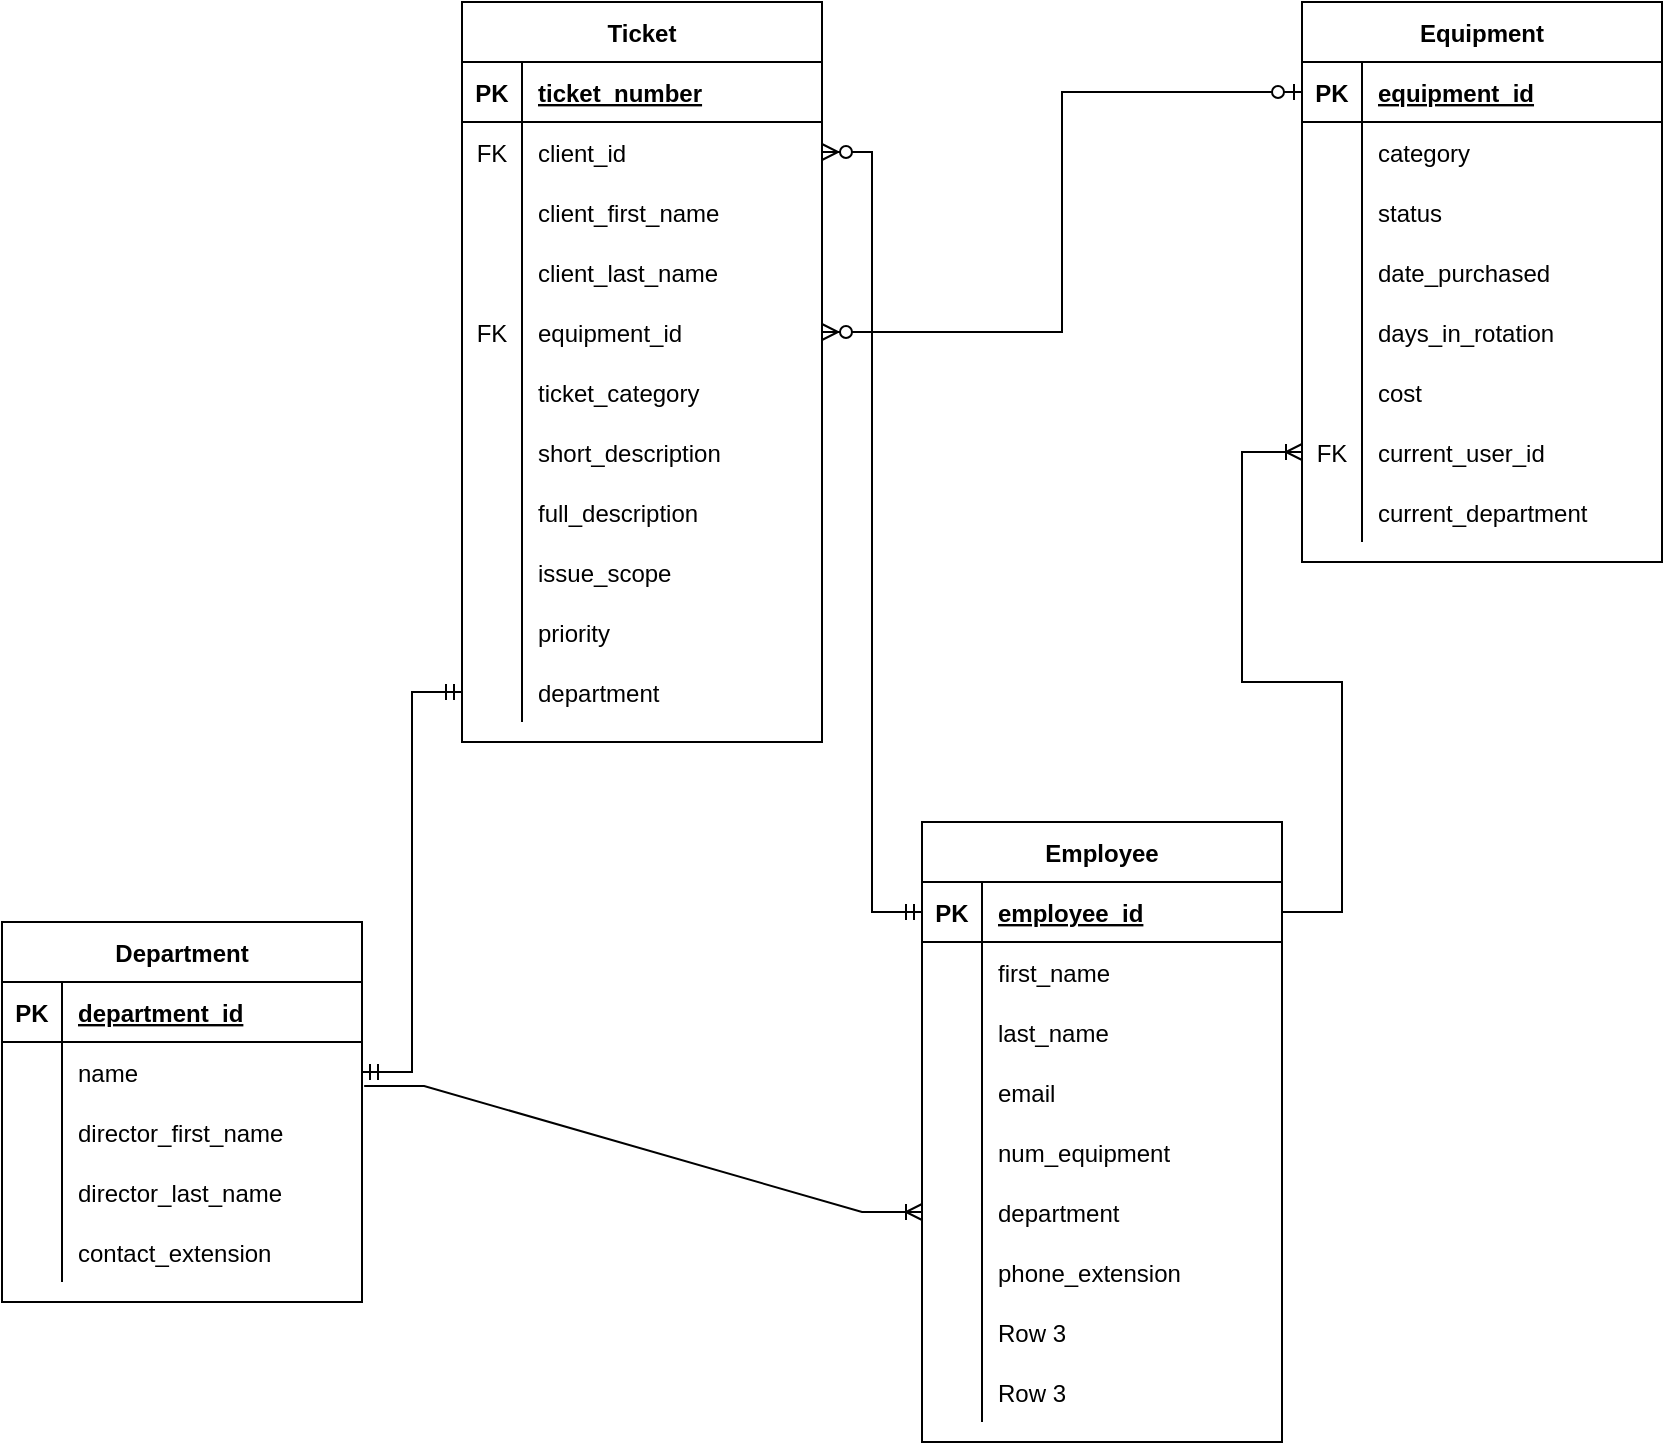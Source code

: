 <mxfile version="16.6.6" type="device"><diagram id="5r_BeOWY3H64So_EGyWa" name="Page-1"><mxGraphModel dx="2062" dy="1154" grid="1" gridSize="10" guides="1" tooltips="1" connect="1" arrows="1" fold="1" page="1" pageScale="1" pageWidth="850" pageHeight="1100" math="0" shadow="0"><root><mxCell id="0"/><mxCell id="1" parent="0"/><mxCell id="yIBYcATAG-m6XeEVyUEh-1" value="Employee" style="shape=table;startSize=30;container=1;collapsible=1;childLayout=tableLayout;fixedRows=1;rowLines=0;fontStyle=1;align=center;resizeLast=1;" vertex="1" parent="1"><mxGeometry x="470" y="506" width="180" height="310" as="geometry"/></mxCell><mxCell id="yIBYcATAG-m6XeEVyUEh-2" value="" style="shape=tableRow;horizontal=0;startSize=0;swimlaneHead=0;swimlaneBody=0;fillColor=none;collapsible=0;dropTarget=0;points=[[0,0.5],[1,0.5]];portConstraint=eastwest;top=0;left=0;right=0;bottom=1;" vertex="1" parent="yIBYcATAG-m6XeEVyUEh-1"><mxGeometry y="30" width="180" height="30" as="geometry"/></mxCell><mxCell id="yIBYcATAG-m6XeEVyUEh-3" value="PK" style="shape=partialRectangle;connectable=0;fillColor=none;top=0;left=0;bottom=0;right=0;fontStyle=1;overflow=hidden;" vertex="1" parent="yIBYcATAG-m6XeEVyUEh-2"><mxGeometry width="30" height="30" as="geometry"><mxRectangle width="30" height="30" as="alternateBounds"/></mxGeometry></mxCell><mxCell id="yIBYcATAG-m6XeEVyUEh-4" value="employee_id" style="shape=partialRectangle;connectable=0;fillColor=none;top=0;left=0;bottom=0;right=0;align=left;spacingLeft=6;fontStyle=5;overflow=hidden;" vertex="1" parent="yIBYcATAG-m6XeEVyUEh-2"><mxGeometry x="30" width="150" height="30" as="geometry"><mxRectangle width="150" height="30" as="alternateBounds"/></mxGeometry></mxCell><mxCell id="yIBYcATAG-m6XeEVyUEh-5" value="" style="shape=tableRow;horizontal=0;startSize=0;swimlaneHead=0;swimlaneBody=0;fillColor=none;collapsible=0;dropTarget=0;points=[[0,0.5],[1,0.5]];portConstraint=eastwest;top=0;left=0;right=0;bottom=0;" vertex="1" parent="yIBYcATAG-m6XeEVyUEh-1"><mxGeometry y="60" width="180" height="30" as="geometry"/></mxCell><mxCell id="yIBYcATAG-m6XeEVyUEh-6" value="" style="shape=partialRectangle;connectable=0;fillColor=none;top=0;left=0;bottom=0;right=0;editable=1;overflow=hidden;" vertex="1" parent="yIBYcATAG-m6XeEVyUEh-5"><mxGeometry width="30" height="30" as="geometry"><mxRectangle width="30" height="30" as="alternateBounds"/></mxGeometry></mxCell><mxCell id="yIBYcATAG-m6XeEVyUEh-7" value="first_name" style="shape=partialRectangle;connectable=0;fillColor=none;top=0;left=0;bottom=0;right=0;align=left;spacingLeft=6;overflow=hidden;" vertex="1" parent="yIBYcATAG-m6XeEVyUEh-5"><mxGeometry x="30" width="150" height="30" as="geometry"><mxRectangle width="150" height="30" as="alternateBounds"/></mxGeometry></mxCell><mxCell id="yIBYcATAG-m6XeEVyUEh-8" value="" style="shape=tableRow;horizontal=0;startSize=0;swimlaneHead=0;swimlaneBody=0;fillColor=none;collapsible=0;dropTarget=0;points=[[0,0.5],[1,0.5]];portConstraint=eastwest;top=0;left=0;right=0;bottom=0;" vertex="1" parent="yIBYcATAG-m6XeEVyUEh-1"><mxGeometry y="90" width="180" height="30" as="geometry"/></mxCell><mxCell id="yIBYcATAG-m6XeEVyUEh-9" value="" style="shape=partialRectangle;connectable=0;fillColor=none;top=0;left=0;bottom=0;right=0;editable=1;overflow=hidden;" vertex="1" parent="yIBYcATAG-m6XeEVyUEh-8"><mxGeometry width="30" height="30" as="geometry"><mxRectangle width="30" height="30" as="alternateBounds"/></mxGeometry></mxCell><mxCell id="yIBYcATAG-m6XeEVyUEh-10" value="last_name" style="shape=partialRectangle;connectable=0;fillColor=none;top=0;left=0;bottom=0;right=0;align=left;spacingLeft=6;overflow=hidden;" vertex="1" parent="yIBYcATAG-m6XeEVyUEh-8"><mxGeometry x="30" width="150" height="30" as="geometry"><mxRectangle width="150" height="30" as="alternateBounds"/></mxGeometry></mxCell><mxCell id="yIBYcATAG-m6XeEVyUEh-11" value="" style="shape=tableRow;horizontal=0;startSize=0;swimlaneHead=0;swimlaneBody=0;fillColor=none;collapsible=0;dropTarget=0;points=[[0,0.5],[1,0.5]];portConstraint=eastwest;top=0;left=0;right=0;bottom=0;" vertex="1" parent="yIBYcATAG-m6XeEVyUEh-1"><mxGeometry y="120" width="180" height="30" as="geometry"/></mxCell><mxCell id="yIBYcATAG-m6XeEVyUEh-12" value="" style="shape=partialRectangle;connectable=0;fillColor=none;top=0;left=0;bottom=0;right=0;editable=1;overflow=hidden;" vertex="1" parent="yIBYcATAG-m6XeEVyUEh-11"><mxGeometry width="30" height="30" as="geometry"><mxRectangle width="30" height="30" as="alternateBounds"/></mxGeometry></mxCell><mxCell id="yIBYcATAG-m6XeEVyUEh-13" value="email" style="shape=partialRectangle;connectable=0;fillColor=none;top=0;left=0;bottom=0;right=0;align=left;spacingLeft=6;overflow=hidden;" vertex="1" parent="yIBYcATAG-m6XeEVyUEh-11"><mxGeometry x="30" width="150" height="30" as="geometry"><mxRectangle width="150" height="30" as="alternateBounds"/></mxGeometry></mxCell><mxCell id="yIBYcATAG-m6XeEVyUEh-79" value="" style="shape=tableRow;horizontal=0;startSize=0;swimlaneHead=0;swimlaneBody=0;fillColor=none;collapsible=0;dropTarget=0;points=[[0,0.5],[1,0.5]];portConstraint=eastwest;top=0;left=0;right=0;bottom=0;" vertex="1" parent="yIBYcATAG-m6XeEVyUEh-1"><mxGeometry y="150" width="180" height="30" as="geometry"/></mxCell><mxCell id="yIBYcATAG-m6XeEVyUEh-80" value="" style="shape=partialRectangle;connectable=0;fillColor=none;top=0;left=0;bottom=0;right=0;editable=1;overflow=hidden;" vertex="1" parent="yIBYcATAG-m6XeEVyUEh-79"><mxGeometry width="30" height="30" as="geometry"><mxRectangle width="30" height="30" as="alternateBounds"/></mxGeometry></mxCell><mxCell id="yIBYcATAG-m6XeEVyUEh-81" value="num_equipment" style="shape=partialRectangle;connectable=0;fillColor=none;top=0;left=0;bottom=0;right=0;align=left;spacingLeft=6;overflow=hidden;" vertex="1" parent="yIBYcATAG-m6XeEVyUEh-79"><mxGeometry x="30" width="150" height="30" as="geometry"><mxRectangle width="150" height="30" as="alternateBounds"/></mxGeometry></mxCell><mxCell id="yIBYcATAG-m6XeEVyUEh-82" value="" style="shape=tableRow;horizontal=0;startSize=0;swimlaneHead=0;swimlaneBody=0;fillColor=none;collapsible=0;dropTarget=0;points=[[0,0.5],[1,0.5]];portConstraint=eastwest;top=0;left=0;right=0;bottom=0;" vertex="1" parent="yIBYcATAG-m6XeEVyUEh-1"><mxGeometry y="180" width="180" height="30" as="geometry"/></mxCell><mxCell id="yIBYcATAG-m6XeEVyUEh-83" value="" style="shape=partialRectangle;connectable=0;fillColor=none;top=0;left=0;bottom=0;right=0;editable=1;overflow=hidden;" vertex="1" parent="yIBYcATAG-m6XeEVyUEh-82"><mxGeometry width="30" height="30" as="geometry"><mxRectangle width="30" height="30" as="alternateBounds"/></mxGeometry></mxCell><mxCell id="yIBYcATAG-m6XeEVyUEh-84" value="department" style="shape=partialRectangle;connectable=0;fillColor=none;top=0;left=0;bottom=0;right=0;align=left;spacingLeft=6;overflow=hidden;" vertex="1" parent="yIBYcATAG-m6XeEVyUEh-82"><mxGeometry x="30" width="150" height="30" as="geometry"><mxRectangle width="150" height="30" as="alternateBounds"/></mxGeometry></mxCell><mxCell id="yIBYcATAG-m6XeEVyUEh-85" value="" style="shape=tableRow;horizontal=0;startSize=0;swimlaneHead=0;swimlaneBody=0;fillColor=none;collapsible=0;dropTarget=0;points=[[0,0.5],[1,0.5]];portConstraint=eastwest;top=0;left=0;right=0;bottom=0;" vertex="1" parent="yIBYcATAG-m6XeEVyUEh-1"><mxGeometry y="210" width="180" height="30" as="geometry"/></mxCell><mxCell id="yIBYcATAG-m6XeEVyUEh-86" value="" style="shape=partialRectangle;connectable=0;fillColor=none;top=0;left=0;bottom=0;right=0;editable=1;overflow=hidden;" vertex="1" parent="yIBYcATAG-m6XeEVyUEh-85"><mxGeometry width="30" height="30" as="geometry"><mxRectangle width="30" height="30" as="alternateBounds"/></mxGeometry></mxCell><mxCell id="yIBYcATAG-m6XeEVyUEh-87" value="phone_extension" style="shape=partialRectangle;connectable=0;fillColor=none;top=0;left=0;bottom=0;right=0;align=left;spacingLeft=6;overflow=hidden;" vertex="1" parent="yIBYcATAG-m6XeEVyUEh-85"><mxGeometry x="30" width="150" height="30" as="geometry"><mxRectangle width="150" height="30" as="alternateBounds"/></mxGeometry></mxCell><mxCell id="yIBYcATAG-m6XeEVyUEh-88" value="" style="shape=tableRow;horizontal=0;startSize=0;swimlaneHead=0;swimlaneBody=0;fillColor=none;collapsible=0;dropTarget=0;points=[[0,0.5],[1,0.5]];portConstraint=eastwest;top=0;left=0;right=0;bottom=0;" vertex="1" parent="yIBYcATAG-m6XeEVyUEh-1"><mxGeometry y="240" width="180" height="30" as="geometry"/></mxCell><mxCell id="yIBYcATAG-m6XeEVyUEh-89" value="" style="shape=partialRectangle;connectable=0;fillColor=none;top=0;left=0;bottom=0;right=0;editable=1;overflow=hidden;" vertex="1" parent="yIBYcATAG-m6XeEVyUEh-88"><mxGeometry width="30" height="30" as="geometry"><mxRectangle width="30" height="30" as="alternateBounds"/></mxGeometry></mxCell><mxCell id="yIBYcATAG-m6XeEVyUEh-90" value="Row 3" style="shape=partialRectangle;connectable=0;fillColor=none;top=0;left=0;bottom=0;right=0;align=left;spacingLeft=6;overflow=hidden;" vertex="1" parent="yIBYcATAG-m6XeEVyUEh-88"><mxGeometry x="30" width="150" height="30" as="geometry"><mxRectangle width="150" height="30" as="alternateBounds"/></mxGeometry></mxCell><mxCell id="yIBYcATAG-m6XeEVyUEh-91" value="" style="shape=tableRow;horizontal=0;startSize=0;swimlaneHead=0;swimlaneBody=0;fillColor=none;collapsible=0;dropTarget=0;points=[[0,0.5],[1,0.5]];portConstraint=eastwest;top=0;left=0;right=0;bottom=0;" vertex="1" parent="yIBYcATAG-m6XeEVyUEh-1"><mxGeometry y="270" width="180" height="30" as="geometry"/></mxCell><mxCell id="yIBYcATAG-m6XeEVyUEh-92" value="" style="shape=partialRectangle;connectable=0;fillColor=none;top=0;left=0;bottom=0;right=0;editable=1;overflow=hidden;" vertex="1" parent="yIBYcATAG-m6XeEVyUEh-91"><mxGeometry width="30" height="30" as="geometry"><mxRectangle width="30" height="30" as="alternateBounds"/></mxGeometry></mxCell><mxCell id="yIBYcATAG-m6XeEVyUEh-93" value="Row 3" style="shape=partialRectangle;connectable=0;fillColor=none;top=0;left=0;bottom=0;right=0;align=left;spacingLeft=6;overflow=hidden;" vertex="1" parent="yIBYcATAG-m6XeEVyUEh-91"><mxGeometry x="30" width="150" height="30" as="geometry"><mxRectangle width="150" height="30" as="alternateBounds"/></mxGeometry></mxCell><mxCell id="yIBYcATAG-m6XeEVyUEh-14" value="Ticket" style="shape=table;startSize=30;container=1;collapsible=1;childLayout=tableLayout;fixedRows=1;rowLines=0;fontStyle=1;align=center;resizeLast=1;" vertex="1" parent="1"><mxGeometry x="240" y="96" width="180" height="370" as="geometry"/></mxCell><mxCell id="yIBYcATAG-m6XeEVyUEh-15" value="" style="shape=tableRow;horizontal=0;startSize=0;swimlaneHead=0;swimlaneBody=0;fillColor=none;collapsible=0;dropTarget=0;points=[[0,0.5],[1,0.5]];portConstraint=eastwest;top=0;left=0;right=0;bottom=1;" vertex="1" parent="yIBYcATAG-m6XeEVyUEh-14"><mxGeometry y="30" width="180" height="30" as="geometry"/></mxCell><mxCell id="yIBYcATAG-m6XeEVyUEh-16" value="PK" style="shape=partialRectangle;connectable=0;fillColor=none;top=0;left=0;bottom=0;right=0;fontStyle=1;overflow=hidden;" vertex="1" parent="yIBYcATAG-m6XeEVyUEh-15"><mxGeometry width="30" height="30" as="geometry"><mxRectangle width="30" height="30" as="alternateBounds"/></mxGeometry></mxCell><mxCell id="yIBYcATAG-m6XeEVyUEh-17" value="ticket_number" style="shape=partialRectangle;connectable=0;fillColor=none;top=0;left=0;bottom=0;right=0;align=left;spacingLeft=6;fontStyle=5;overflow=hidden;" vertex="1" parent="yIBYcATAG-m6XeEVyUEh-15"><mxGeometry x="30" width="150" height="30" as="geometry"><mxRectangle width="150" height="30" as="alternateBounds"/></mxGeometry></mxCell><mxCell id="yIBYcATAG-m6XeEVyUEh-18" value="" style="shape=tableRow;horizontal=0;startSize=0;swimlaneHead=0;swimlaneBody=0;fillColor=none;collapsible=0;dropTarget=0;points=[[0,0.5],[1,0.5]];portConstraint=eastwest;top=0;left=0;right=0;bottom=0;" vertex="1" parent="yIBYcATAG-m6XeEVyUEh-14"><mxGeometry y="60" width="180" height="30" as="geometry"/></mxCell><mxCell id="yIBYcATAG-m6XeEVyUEh-19" value="FK" style="shape=partialRectangle;connectable=0;fillColor=none;top=0;left=0;bottom=0;right=0;editable=1;overflow=hidden;" vertex="1" parent="yIBYcATAG-m6XeEVyUEh-18"><mxGeometry width="30" height="30" as="geometry"><mxRectangle width="30" height="30" as="alternateBounds"/></mxGeometry></mxCell><mxCell id="yIBYcATAG-m6XeEVyUEh-20" value="client_id" style="shape=partialRectangle;connectable=0;fillColor=none;top=0;left=0;bottom=0;right=0;align=left;spacingLeft=6;overflow=hidden;" vertex="1" parent="yIBYcATAG-m6XeEVyUEh-18"><mxGeometry x="30" width="150" height="30" as="geometry"><mxRectangle width="150" height="30" as="alternateBounds"/></mxGeometry></mxCell><mxCell id="yIBYcATAG-m6XeEVyUEh-21" value="" style="shape=tableRow;horizontal=0;startSize=0;swimlaneHead=0;swimlaneBody=0;fillColor=none;collapsible=0;dropTarget=0;points=[[0,0.5],[1,0.5]];portConstraint=eastwest;top=0;left=0;right=0;bottom=0;" vertex="1" parent="yIBYcATAG-m6XeEVyUEh-14"><mxGeometry y="90" width="180" height="30" as="geometry"/></mxCell><mxCell id="yIBYcATAG-m6XeEVyUEh-22" value="" style="shape=partialRectangle;connectable=0;fillColor=none;top=0;left=0;bottom=0;right=0;editable=1;overflow=hidden;" vertex="1" parent="yIBYcATAG-m6XeEVyUEh-21"><mxGeometry width="30" height="30" as="geometry"><mxRectangle width="30" height="30" as="alternateBounds"/></mxGeometry></mxCell><mxCell id="yIBYcATAG-m6XeEVyUEh-23" value="client_first_name" style="shape=partialRectangle;connectable=0;fillColor=none;top=0;left=0;bottom=0;right=0;align=left;spacingLeft=6;overflow=hidden;" vertex="1" parent="yIBYcATAG-m6XeEVyUEh-21"><mxGeometry x="30" width="150" height="30" as="geometry"><mxRectangle width="150" height="30" as="alternateBounds"/></mxGeometry></mxCell><mxCell id="yIBYcATAG-m6XeEVyUEh-24" value="" style="shape=tableRow;horizontal=0;startSize=0;swimlaneHead=0;swimlaneBody=0;fillColor=none;collapsible=0;dropTarget=0;points=[[0,0.5],[1,0.5]];portConstraint=eastwest;top=0;left=0;right=0;bottom=0;" vertex="1" parent="yIBYcATAG-m6XeEVyUEh-14"><mxGeometry y="120" width="180" height="30" as="geometry"/></mxCell><mxCell id="yIBYcATAG-m6XeEVyUEh-25" value="" style="shape=partialRectangle;connectable=0;fillColor=none;top=0;left=0;bottom=0;right=0;editable=1;overflow=hidden;" vertex="1" parent="yIBYcATAG-m6XeEVyUEh-24"><mxGeometry width="30" height="30" as="geometry"><mxRectangle width="30" height="30" as="alternateBounds"/></mxGeometry></mxCell><mxCell id="yIBYcATAG-m6XeEVyUEh-26" value="client_last_name" style="shape=partialRectangle;connectable=0;fillColor=none;top=0;left=0;bottom=0;right=0;align=left;spacingLeft=6;overflow=hidden;" vertex="1" parent="yIBYcATAG-m6XeEVyUEh-24"><mxGeometry x="30" width="150" height="30" as="geometry"><mxRectangle width="150" height="30" as="alternateBounds"/></mxGeometry></mxCell><mxCell id="yIBYcATAG-m6XeEVyUEh-228" value="" style="shape=tableRow;horizontal=0;startSize=0;swimlaneHead=0;swimlaneBody=0;fillColor=none;collapsible=0;dropTarget=0;points=[[0,0.5],[1,0.5]];portConstraint=eastwest;top=0;left=0;right=0;bottom=0;" vertex="1" parent="yIBYcATAG-m6XeEVyUEh-14"><mxGeometry y="150" width="180" height="30" as="geometry"/></mxCell><mxCell id="yIBYcATAG-m6XeEVyUEh-229" value="FK" style="shape=partialRectangle;connectable=0;fillColor=none;top=0;left=0;bottom=0;right=0;editable=1;overflow=hidden;" vertex="1" parent="yIBYcATAG-m6XeEVyUEh-228"><mxGeometry width="30" height="30" as="geometry"><mxRectangle width="30" height="30" as="alternateBounds"/></mxGeometry></mxCell><mxCell id="yIBYcATAG-m6XeEVyUEh-230" value="equipment_id" style="shape=partialRectangle;connectable=0;fillColor=none;top=0;left=0;bottom=0;right=0;align=left;spacingLeft=6;overflow=hidden;" vertex="1" parent="yIBYcATAG-m6XeEVyUEh-228"><mxGeometry x="30" width="150" height="30" as="geometry"><mxRectangle width="150" height="30" as="alternateBounds"/></mxGeometry></mxCell><mxCell id="yIBYcATAG-m6XeEVyUEh-237" value="" style="shape=tableRow;horizontal=0;startSize=0;swimlaneHead=0;swimlaneBody=0;fillColor=none;collapsible=0;dropTarget=0;points=[[0,0.5],[1,0.5]];portConstraint=eastwest;top=0;left=0;right=0;bottom=0;" vertex="1" parent="yIBYcATAG-m6XeEVyUEh-14"><mxGeometry y="180" width="180" height="30" as="geometry"/></mxCell><mxCell id="yIBYcATAG-m6XeEVyUEh-238" value="" style="shape=partialRectangle;connectable=0;fillColor=none;top=0;left=0;bottom=0;right=0;editable=1;overflow=hidden;" vertex="1" parent="yIBYcATAG-m6XeEVyUEh-237"><mxGeometry width="30" height="30" as="geometry"><mxRectangle width="30" height="30" as="alternateBounds"/></mxGeometry></mxCell><mxCell id="yIBYcATAG-m6XeEVyUEh-239" value="ticket_category" style="shape=partialRectangle;connectable=0;fillColor=none;top=0;left=0;bottom=0;right=0;align=left;spacingLeft=6;overflow=hidden;" vertex="1" parent="yIBYcATAG-m6XeEVyUEh-237"><mxGeometry x="30" width="150" height="30" as="geometry"><mxRectangle width="150" height="30" as="alternateBounds"/></mxGeometry></mxCell><mxCell id="yIBYcATAG-m6XeEVyUEh-231" value="" style="shape=tableRow;horizontal=0;startSize=0;swimlaneHead=0;swimlaneBody=0;fillColor=none;collapsible=0;dropTarget=0;points=[[0,0.5],[1,0.5]];portConstraint=eastwest;top=0;left=0;right=0;bottom=0;" vertex="1" parent="yIBYcATAG-m6XeEVyUEh-14"><mxGeometry y="210" width="180" height="30" as="geometry"/></mxCell><mxCell id="yIBYcATAG-m6XeEVyUEh-232" value="" style="shape=partialRectangle;connectable=0;fillColor=none;top=0;left=0;bottom=0;right=0;editable=1;overflow=hidden;" vertex="1" parent="yIBYcATAG-m6XeEVyUEh-231"><mxGeometry width="30" height="30" as="geometry"><mxRectangle width="30" height="30" as="alternateBounds"/></mxGeometry></mxCell><mxCell id="yIBYcATAG-m6XeEVyUEh-233" value="short_description" style="shape=partialRectangle;connectable=0;fillColor=none;top=0;left=0;bottom=0;right=0;align=left;spacingLeft=6;overflow=hidden;" vertex="1" parent="yIBYcATAG-m6XeEVyUEh-231"><mxGeometry x="30" width="150" height="30" as="geometry"><mxRectangle width="150" height="30" as="alternateBounds"/></mxGeometry></mxCell><mxCell id="yIBYcATAG-m6XeEVyUEh-234" value="" style="shape=tableRow;horizontal=0;startSize=0;swimlaneHead=0;swimlaneBody=0;fillColor=none;collapsible=0;dropTarget=0;points=[[0,0.5],[1,0.5]];portConstraint=eastwest;top=0;left=0;right=0;bottom=0;" vertex="1" parent="yIBYcATAG-m6XeEVyUEh-14"><mxGeometry y="240" width="180" height="30" as="geometry"/></mxCell><mxCell id="yIBYcATAG-m6XeEVyUEh-235" value="" style="shape=partialRectangle;connectable=0;fillColor=none;top=0;left=0;bottom=0;right=0;editable=1;overflow=hidden;" vertex="1" parent="yIBYcATAG-m6XeEVyUEh-234"><mxGeometry width="30" height="30" as="geometry"><mxRectangle width="30" height="30" as="alternateBounds"/></mxGeometry></mxCell><mxCell id="yIBYcATAG-m6XeEVyUEh-236" value="full_description" style="shape=partialRectangle;connectable=0;fillColor=none;top=0;left=0;bottom=0;right=0;align=left;spacingLeft=6;overflow=hidden;" vertex="1" parent="yIBYcATAG-m6XeEVyUEh-234"><mxGeometry x="30" width="150" height="30" as="geometry"><mxRectangle width="150" height="30" as="alternateBounds"/></mxGeometry></mxCell><mxCell id="yIBYcATAG-m6XeEVyUEh-240" value="" style="shape=tableRow;horizontal=0;startSize=0;swimlaneHead=0;swimlaneBody=0;fillColor=none;collapsible=0;dropTarget=0;points=[[0,0.5],[1,0.5]];portConstraint=eastwest;top=0;left=0;right=0;bottom=0;" vertex="1" parent="yIBYcATAG-m6XeEVyUEh-14"><mxGeometry y="270" width="180" height="30" as="geometry"/></mxCell><mxCell id="yIBYcATAG-m6XeEVyUEh-241" value="" style="shape=partialRectangle;connectable=0;fillColor=none;top=0;left=0;bottom=0;right=0;editable=1;overflow=hidden;" vertex="1" parent="yIBYcATAG-m6XeEVyUEh-240"><mxGeometry width="30" height="30" as="geometry"><mxRectangle width="30" height="30" as="alternateBounds"/></mxGeometry></mxCell><mxCell id="yIBYcATAG-m6XeEVyUEh-242" value="issue_scope" style="shape=partialRectangle;connectable=0;fillColor=none;top=0;left=0;bottom=0;right=0;align=left;spacingLeft=6;overflow=hidden;" vertex="1" parent="yIBYcATAG-m6XeEVyUEh-240"><mxGeometry x="30" width="150" height="30" as="geometry"><mxRectangle width="150" height="30" as="alternateBounds"/></mxGeometry></mxCell><mxCell id="yIBYcATAG-m6XeEVyUEh-243" value="" style="shape=tableRow;horizontal=0;startSize=0;swimlaneHead=0;swimlaneBody=0;fillColor=none;collapsible=0;dropTarget=0;points=[[0,0.5],[1,0.5]];portConstraint=eastwest;top=0;left=0;right=0;bottom=0;" vertex="1" parent="yIBYcATAG-m6XeEVyUEh-14"><mxGeometry y="300" width="180" height="30" as="geometry"/></mxCell><mxCell id="yIBYcATAG-m6XeEVyUEh-244" value="" style="shape=partialRectangle;connectable=0;fillColor=none;top=0;left=0;bottom=0;right=0;editable=1;overflow=hidden;" vertex="1" parent="yIBYcATAG-m6XeEVyUEh-243"><mxGeometry width="30" height="30" as="geometry"><mxRectangle width="30" height="30" as="alternateBounds"/></mxGeometry></mxCell><mxCell id="yIBYcATAG-m6XeEVyUEh-245" value="priority" style="shape=partialRectangle;connectable=0;fillColor=none;top=0;left=0;bottom=0;right=0;align=left;spacingLeft=6;overflow=hidden;" vertex="1" parent="yIBYcATAG-m6XeEVyUEh-243"><mxGeometry x="30" width="150" height="30" as="geometry"><mxRectangle width="150" height="30" as="alternateBounds"/></mxGeometry></mxCell><mxCell id="yIBYcATAG-m6XeEVyUEh-246" value="" style="shape=tableRow;horizontal=0;startSize=0;swimlaneHead=0;swimlaneBody=0;fillColor=none;collapsible=0;dropTarget=0;points=[[0,0.5],[1,0.5]];portConstraint=eastwest;top=0;left=0;right=0;bottom=0;" vertex="1" parent="yIBYcATAG-m6XeEVyUEh-14"><mxGeometry y="330" width="180" height="30" as="geometry"/></mxCell><mxCell id="yIBYcATAG-m6XeEVyUEh-247" value="" style="shape=partialRectangle;connectable=0;fillColor=none;top=0;left=0;bottom=0;right=0;editable=1;overflow=hidden;" vertex="1" parent="yIBYcATAG-m6XeEVyUEh-246"><mxGeometry width="30" height="30" as="geometry"><mxRectangle width="30" height="30" as="alternateBounds"/></mxGeometry></mxCell><mxCell id="yIBYcATAG-m6XeEVyUEh-248" value="department" style="shape=partialRectangle;connectable=0;fillColor=none;top=0;left=0;bottom=0;right=0;align=left;spacingLeft=6;overflow=hidden;" vertex="1" parent="yIBYcATAG-m6XeEVyUEh-246"><mxGeometry x="30" width="150" height="30" as="geometry"><mxRectangle width="150" height="30" as="alternateBounds"/></mxGeometry></mxCell><mxCell id="yIBYcATAG-m6XeEVyUEh-66" value="Equipment" style="shape=table;startSize=30;container=1;collapsible=1;childLayout=tableLayout;fixedRows=1;rowLines=0;fontStyle=1;align=center;resizeLast=1;" vertex="1" parent="1"><mxGeometry x="660" y="96" width="180" height="280" as="geometry"/></mxCell><mxCell id="yIBYcATAG-m6XeEVyUEh-67" value="" style="shape=tableRow;horizontal=0;startSize=0;swimlaneHead=0;swimlaneBody=0;fillColor=none;collapsible=0;dropTarget=0;points=[[0,0.5],[1,0.5]];portConstraint=eastwest;top=0;left=0;right=0;bottom=1;" vertex="1" parent="yIBYcATAG-m6XeEVyUEh-66"><mxGeometry y="30" width="180" height="30" as="geometry"/></mxCell><mxCell id="yIBYcATAG-m6XeEVyUEh-68" value="PK" style="shape=partialRectangle;connectable=0;fillColor=none;top=0;left=0;bottom=0;right=0;fontStyle=1;overflow=hidden;" vertex="1" parent="yIBYcATAG-m6XeEVyUEh-67"><mxGeometry width="30" height="30" as="geometry"><mxRectangle width="30" height="30" as="alternateBounds"/></mxGeometry></mxCell><mxCell id="yIBYcATAG-m6XeEVyUEh-69" value="equipment_id" style="shape=partialRectangle;connectable=0;fillColor=none;top=0;left=0;bottom=0;right=0;align=left;spacingLeft=6;fontStyle=5;overflow=hidden;" vertex="1" parent="yIBYcATAG-m6XeEVyUEh-67"><mxGeometry x="30" width="150" height="30" as="geometry"><mxRectangle width="150" height="30" as="alternateBounds"/></mxGeometry></mxCell><mxCell id="yIBYcATAG-m6XeEVyUEh-70" value="" style="shape=tableRow;horizontal=0;startSize=0;swimlaneHead=0;swimlaneBody=0;fillColor=none;collapsible=0;dropTarget=0;points=[[0,0.5],[1,0.5]];portConstraint=eastwest;top=0;left=0;right=0;bottom=0;" vertex="1" parent="yIBYcATAG-m6XeEVyUEh-66"><mxGeometry y="60" width="180" height="30" as="geometry"/></mxCell><mxCell id="yIBYcATAG-m6XeEVyUEh-71" value="" style="shape=partialRectangle;connectable=0;fillColor=none;top=0;left=0;bottom=0;right=0;editable=1;overflow=hidden;" vertex="1" parent="yIBYcATAG-m6XeEVyUEh-70"><mxGeometry width="30" height="30" as="geometry"><mxRectangle width="30" height="30" as="alternateBounds"/></mxGeometry></mxCell><mxCell id="yIBYcATAG-m6XeEVyUEh-72" value="category" style="shape=partialRectangle;connectable=0;fillColor=none;top=0;left=0;bottom=0;right=0;align=left;spacingLeft=6;overflow=hidden;" vertex="1" parent="yIBYcATAG-m6XeEVyUEh-70"><mxGeometry x="30" width="150" height="30" as="geometry"><mxRectangle width="150" height="30" as="alternateBounds"/></mxGeometry></mxCell><mxCell id="yIBYcATAG-m6XeEVyUEh-147" value="" style="shape=tableRow;horizontal=0;startSize=0;swimlaneHead=0;swimlaneBody=0;fillColor=none;collapsible=0;dropTarget=0;points=[[0,0.5],[1,0.5]];portConstraint=eastwest;top=0;left=0;right=0;bottom=0;" vertex="1" parent="yIBYcATAG-m6XeEVyUEh-66"><mxGeometry y="90" width="180" height="30" as="geometry"/></mxCell><mxCell id="yIBYcATAG-m6XeEVyUEh-148" value="" style="shape=partialRectangle;connectable=0;fillColor=none;top=0;left=0;bottom=0;right=0;editable=1;overflow=hidden;" vertex="1" parent="yIBYcATAG-m6XeEVyUEh-147"><mxGeometry width="30" height="30" as="geometry"><mxRectangle width="30" height="30" as="alternateBounds"/></mxGeometry></mxCell><mxCell id="yIBYcATAG-m6XeEVyUEh-149" value="status" style="shape=partialRectangle;connectable=0;fillColor=none;top=0;left=0;bottom=0;right=0;align=left;spacingLeft=6;overflow=hidden;" vertex="1" parent="yIBYcATAG-m6XeEVyUEh-147"><mxGeometry x="30" width="150" height="30" as="geometry"><mxRectangle width="150" height="30" as="alternateBounds"/></mxGeometry></mxCell><mxCell id="yIBYcATAG-m6XeEVyUEh-73" value="" style="shape=tableRow;horizontal=0;startSize=0;swimlaneHead=0;swimlaneBody=0;fillColor=none;collapsible=0;dropTarget=0;points=[[0,0.5],[1,0.5]];portConstraint=eastwest;top=0;left=0;right=0;bottom=0;" vertex="1" parent="yIBYcATAG-m6XeEVyUEh-66"><mxGeometry y="120" width="180" height="30" as="geometry"/></mxCell><mxCell id="yIBYcATAG-m6XeEVyUEh-74" value="" style="shape=partialRectangle;connectable=0;fillColor=none;top=0;left=0;bottom=0;right=0;editable=1;overflow=hidden;" vertex="1" parent="yIBYcATAG-m6XeEVyUEh-73"><mxGeometry width="30" height="30" as="geometry"><mxRectangle width="30" height="30" as="alternateBounds"/></mxGeometry></mxCell><mxCell id="yIBYcATAG-m6XeEVyUEh-75" value="date_purchased" style="shape=partialRectangle;connectable=0;fillColor=none;top=0;left=0;bottom=0;right=0;align=left;spacingLeft=6;overflow=hidden;" vertex="1" parent="yIBYcATAG-m6XeEVyUEh-73"><mxGeometry x="30" width="150" height="30" as="geometry"><mxRectangle width="150" height="30" as="alternateBounds"/></mxGeometry></mxCell><mxCell id="yIBYcATAG-m6XeEVyUEh-76" value="" style="shape=tableRow;horizontal=0;startSize=0;swimlaneHead=0;swimlaneBody=0;fillColor=none;collapsible=0;dropTarget=0;points=[[0,0.5],[1,0.5]];portConstraint=eastwest;top=0;left=0;right=0;bottom=0;" vertex="1" parent="yIBYcATAG-m6XeEVyUEh-66"><mxGeometry y="150" width="180" height="30" as="geometry"/></mxCell><mxCell id="yIBYcATAG-m6XeEVyUEh-77" value="" style="shape=partialRectangle;connectable=0;fillColor=none;top=0;left=0;bottom=0;right=0;editable=1;overflow=hidden;" vertex="1" parent="yIBYcATAG-m6XeEVyUEh-76"><mxGeometry width="30" height="30" as="geometry"><mxRectangle width="30" height="30" as="alternateBounds"/></mxGeometry></mxCell><mxCell id="yIBYcATAG-m6XeEVyUEh-78" value="days_in_rotation" style="shape=partialRectangle;connectable=0;fillColor=none;top=0;left=0;bottom=0;right=0;align=left;spacingLeft=6;overflow=hidden;" vertex="1" parent="yIBYcATAG-m6XeEVyUEh-76"><mxGeometry x="30" width="150" height="30" as="geometry"><mxRectangle width="150" height="30" as="alternateBounds"/></mxGeometry></mxCell><mxCell id="yIBYcATAG-m6XeEVyUEh-107" value="" style="shape=tableRow;horizontal=0;startSize=0;swimlaneHead=0;swimlaneBody=0;fillColor=none;collapsible=0;dropTarget=0;points=[[0,0.5],[1,0.5]];portConstraint=eastwest;top=0;left=0;right=0;bottom=0;" vertex="1" parent="yIBYcATAG-m6XeEVyUEh-66"><mxGeometry y="180" width="180" height="30" as="geometry"/></mxCell><mxCell id="yIBYcATAG-m6XeEVyUEh-108" value="" style="shape=partialRectangle;connectable=0;fillColor=none;top=0;left=0;bottom=0;right=0;editable=1;overflow=hidden;" vertex="1" parent="yIBYcATAG-m6XeEVyUEh-107"><mxGeometry width="30" height="30" as="geometry"><mxRectangle width="30" height="30" as="alternateBounds"/></mxGeometry></mxCell><mxCell id="yIBYcATAG-m6XeEVyUEh-109" value="cost" style="shape=partialRectangle;connectable=0;fillColor=none;top=0;left=0;bottom=0;right=0;align=left;spacingLeft=6;overflow=hidden;" vertex="1" parent="yIBYcATAG-m6XeEVyUEh-107"><mxGeometry x="30" width="150" height="30" as="geometry"><mxRectangle width="150" height="30" as="alternateBounds"/></mxGeometry></mxCell><mxCell id="yIBYcATAG-m6XeEVyUEh-110" value="" style="shape=tableRow;horizontal=0;startSize=0;swimlaneHead=0;swimlaneBody=0;fillColor=none;collapsible=0;dropTarget=0;points=[[0,0.5],[1,0.5]];portConstraint=eastwest;top=0;left=0;right=0;bottom=0;" vertex="1" parent="yIBYcATAG-m6XeEVyUEh-66"><mxGeometry y="210" width="180" height="30" as="geometry"/></mxCell><mxCell id="yIBYcATAG-m6XeEVyUEh-111" value="FK" style="shape=partialRectangle;connectable=0;fillColor=none;top=0;left=0;bottom=0;right=0;editable=1;overflow=hidden;" vertex="1" parent="yIBYcATAG-m6XeEVyUEh-110"><mxGeometry width="30" height="30" as="geometry"><mxRectangle width="30" height="30" as="alternateBounds"/></mxGeometry></mxCell><mxCell id="yIBYcATAG-m6XeEVyUEh-112" value="current_user_id" style="shape=partialRectangle;connectable=0;fillColor=none;top=0;left=0;bottom=0;right=0;align=left;spacingLeft=6;overflow=hidden;" vertex="1" parent="yIBYcATAG-m6XeEVyUEh-110"><mxGeometry x="30" width="150" height="30" as="geometry"><mxRectangle width="150" height="30" as="alternateBounds"/></mxGeometry></mxCell><mxCell id="yIBYcATAG-m6XeEVyUEh-113" value="" style="shape=tableRow;horizontal=0;startSize=0;swimlaneHead=0;swimlaneBody=0;fillColor=none;collapsible=0;dropTarget=0;points=[[0,0.5],[1,0.5]];portConstraint=eastwest;top=0;left=0;right=0;bottom=0;" vertex="1" parent="yIBYcATAG-m6XeEVyUEh-66"><mxGeometry y="240" width="180" height="30" as="geometry"/></mxCell><mxCell id="yIBYcATAG-m6XeEVyUEh-114" value="" style="shape=partialRectangle;connectable=0;fillColor=none;top=0;left=0;bottom=0;right=0;editable=1;overflow=hidden;" vertex="1" parent="yIBYcATAG-m6XeEVyUEh-113"><mxGeometry width="30" height="30" as="geometry"><mxRectangle width="30" height="30" as="alternateBounds"/></mxGeometry></mxCell><mxCell id="yIBYcATAG-m6XeEVyUEh-115" value="current_department" style="shape=partialRectangle;connectable=0;fillColor=none;top=0;left=0;bottom=0;right=0;align=left;spacingLeft=6;overflow=hidden;" vertex="1" parent="yIBYcATAG-m6XeEVyUEh-113"><mxGeometry x="30" width="150" height="30" as="geometry"><mxRectangle width="150" height="30" as="alternateBounds"/></mxGeometry></mxCell><mxCell id="yIBYcATAG-m6XeEVyUEh-94" value="Department" style="shape=table;startSize=30;container=1;collapsible=1;childLayout=tableLayout;fixedRows=1;rowLines=0;fontStyle=1;align=center;resizeLast=1;" vertex="1" parent="1"><mxGeometry x="10" y="556" width="180" height="190" as="geometry"/></mxCell><mxCell id="yIBYcATAG-m6XeEVyUEh-95" value="" style="shape=tableRow;horizontal=0;startSize=0;swimlaneHead=0;swimlaneBody=0;fillColor=none;collapsible=0;dropTarget=0;points=[[0,0.5],[1,0.5]];portConstraint=eastwest;top=0;left=0;right=0;bottom=1;" vertex="1" parent="yIBYcATAG-m6XeEVyUEh-94"><mxGeometry y="30" width="180" height="30" as="geometry"/></mxCell><mxCell id="yIBYcATAG-m6XeEVyUEh-96" value="PK" style="shape=partialRectangle;connectable=0;fillColor=none;top=0;left=0;bottom=0;right=0;fontStyle=1;overflow=hidden;" vertex="1" parent="yIBYcATAG-m6XeEVyUEh-95"><mxGeometry width="30" height="30" as="geometry"><mxRectangle width="30" height="30" as="alternateBounds"/></mxGeometry></mxCell><mxCell id="yIBYcATAG-m6XeEVyUEh-97" value="department_id" style="shape=partialRectangle;connectable=0;fillColor=none;top=0;left=0;bottom=0;right=0;align=left;spacingLeft=6;fontStyle=5;overflow=hidden;" vertex="1" parent="yIBYcATAG-m6XeEVyUEh-95"><mxGeometry x="30" width="150" height="30" as="geometry"><mxRectangle width="150" height="30" as="alternateBounds"/></mxGeometry></mxCell><mxCell id="yIBYcATAG-m6XeEVyUEh-98" value="" style="shape=tableRow;horizontal=0;startSize=0;swimlaneHead=0;swimlaneBody=0;fillColor=none;collapsible=0;dropTarget=0;points=[[0,0.5],[1,0.5]];portConstraint=eastwest;top=0;left=0;right=0;bottom=0;" vertex="1" parent="yIBYcATAG-m6XeEVyUEh-94"><mxGeometry y="60" width="180" height="30" as="geometry"/></mxCell><mxCell id="yIBYcATAG-m6XeEVyUEh-99" value="" style="shape=partialRectangle;connectable=0;fillColor=none;top=0;left=0;bottom=0;right=0;editable=1;overflow=hidden;" vertex="1" parent="yIBYcATAG-m6XeEVyUEh-98"><mxGeometry width="30" height="30" as="geometry"><mxRectangle width="30" height="30" as="alternateBounds"/></mxGeometry></mxCell><mxCell id="yIBYcATAG-m6XeEVyUEh-100" value="name" style="shape=partialRectangle;connectable=0;fillColor=none;top=0;left=0;bottom=0;right=0;align=left;spacingLeft=6;overflow=hidden;" vertex="1" parent="yIBYcATAG-m6XeEVyUEh-98"><mxGeometry x="30" width="150" height="30" as="geometry"><mxRectangle width="150" height="30" as="alternateBounds"/></mxGeometry></mxCell><mxCell id="yIBYcATAG-m6XeEVyUEh-101" value="" style="shape=tableRow;horizontal=0;startSize=0;swimlaneHead=0;swimlaneBody=0;fillColor=none;collapsible=0;dropTarget=0;points=[[0,0.5],[1,0.5]];portConstraint=eastwest;top=0;left=0;right=0;bottom=0;" vertex="1" parent="yIBYcATAG-m6XeEVyUEh-94"><mxGeometry y="90" width="180" height="30" as="geometry"/></mxCell><mxCell id="yIBYcATAG-m6XeEVyUEh-102" value="" style="shape=partialRectangle;connectable=0;fillColor=none;top=0;left=0;bottom=0;right=0;editable=1;overflow=hidden;" vertex="1" parent="yIBYcATAG-m6XeEVyUEh-101"><mxGeometry width="30" height="30" as="geometry"><mxRectangle width="30" height="30" as="alternateBounds"/></mxGeometry></mxCell><mxCell id="yIBYcATAG-m6XeEVyUEh-103" value="director_first_name" style="shape=partialRectangle;connectable=0;fillColor=none;top=0;left=0;bottom=0;right=0;align=left;spacingLeft=6;overflow=hidden;" vertex="1" parent="yIBYcATAG-m6XeEVyUEh-101"><mxGeometry x="30" width="150" height="30" as="geometry"><mxRectangle width="150" height="30" as="alternateBounds"/></mxGeometry></mxCell><mxCell id="yIBYcATAG-m6XeEVyUEh-104" value="" style="shape=tableRow;horizontal=0;startSize=0;swimlaneHead=0;swimlaneBody=0;fillColor=none;collapsible=0;dropTarget=0;points=[[0,0.5],[1,0.5]];portConstraint=eastwest;top=0;left=0;right=0;bottom=0;" vertex="1" parent="yIBYcATAG-m6XeEVyUEh-94"><mxGeometry y="120" width="180" height="30" as="geometry"/></mxCell><mxCell id="yIBYcATAG-m6XeEVyUEh-105" value="" style="shape=partialRectangle;connectable=0;fillColor=none;top=0;left=0;bottom=0;right=0;editable=1;overflow=hidden;" vertex="1" parent="yIBYcATAG-m6XeEVyUEh-104"><mxGeometry width="30" height="30" as="geometry"><mxRectangle width="30" height="30" as="alternateBounds"/></mxGeometry></mxCell><mxCell id="yIBYcATAG-m6XeEVyUEh-106" value="director_last_name" style="shape=partialRectangle;connectable=0;fillColor=none;top=0;left=0;bottom=0;right=0;align=left;spacingLeft=6;overflow=hidden;" vertex="1" parent="yIBYcATAG-m6XeEVyUEh-104"><mxGeometry x="30" width="150" height="30" as="geometry"><mxRectangle width="150" height="30" as="alternateBounds"/></mxGeometry></mxCell><mxCell id="yIBYcATAG-m6XeEVyUEh-221" value="" style="shape=tableRow;horizontal=0;startSize=0;swimlaneHead=0;swimlaneBody=0;fillColor=none;collapsible=0;dropTarget=0;points=[[0,0.5],[1,0.5]];portConstraint=eastwest;top=0;left=0;right=0;bottom=0;" vertex="1" parent="yIBYcATAG-m6XeEVyUEh-94"><mxGeometry y="150" width="180" height="30" as="geometry"/></mxCell><mxCell id="yIBYcATAG-m6XeEVyUEh-222" value="" style="shape=partialRectangle;connectable=0;fillColor=none;top=0;left=0;bottom=0;right=0;editable=1;overflow=hidden;" vertex="1" parent="yIBYcATAG-m6XeEVyUEh-221"><mxGeometry width="30" height="30" as="geometry"><mxRectangle width="30" height="30" as="alternateBounds"/></mxGeometry></mxCell><mxCell id="yIBYcATAG-m6XeEVyUEh-223" value="contact_extension" style="shape=partialRectangle;connectable=0;fillColor=none;top=0;left=0;bottom=0;right=0;align=left;spacingLeft=6;overflow=hidden;" vertex="1" parent="yIBYcATAG-m6XeEVyUEh-221"><mxGeometry x="30" width="150" height="30" as="geometry"><mxRectangle width="150" height="30" as="alternateBounds"/></mxGeometry></mxCell><mxCell id="yIBYcATAG-m6XeEVyUEh-181" value="" style="edgeStyle=entityRelationEdgeStyle;fontSize=12;html=1;endArrow=ERoneToMany;rounded=0;entryX=0;entryY=0.5;entryDx=0;entryDy=0;" edge="1" parent="1" source="yIBYcATAG-m6XeEVyUEh-2" target="yIBYcATAG-m6XeEVyUEh-110"><mxGeometry width="100" height="100" relative="1" as="geometry"><mxPoint x="370" y="456" as="sourcePoint"/><mxPoint x="470" y="356" as="targetPoint"/></mxGeometry></mxCell><mxCell id="yIBYcATAG-m6XeEVyUEh-227" value="" style="edgeStyle=entityRelationEdgeStyle;fontSize=12;html=1;endArrow=ERoneToMany;rounded=0;entryX=0;entryY=0.5;entryDx=0;entryDy=0;exitX=1.006;exitY=0.733;exitDx=0;exitDy=0;exitPerimeter=0;" edge="1" parent="1" source="yIBYcATAG-m6XeEVyUEh-98" target="yIBYcATAG-m6XeEVyUEh-82"><mxGeometry width="100" height="100" relative="1" as="geometry"><mxPoint x="80" y="326" as="sourcePoint"/><mxPoint x="470" y="356" as="targetPoint"/></mxGeometry></mxCell><mxCell id="yIBYcATAG-m6XeEVyUEh-250" value="" style="edgeStyle=elbowEdgeStyle;fontSize=12;html=1;endArrow=ERzeroToMany;startArrow=ERzeroToOne;rounded=0;exitX=0;exitY=0.5;exitDx=0;exitDy=0;" edge="1" parent="1" source="yIBYcATAG-m6XeEVyUEh-67" target="yIBYcATAG-m6XeEVyUEh-228"><mxGeometry width="100" height="100" relative="1" as="geometry"><mxPoint x="600" y="46" as="sourcePoint"/><mxPoint x="400" y="-44" as="targetPoint"/></mxGeometry></mxCell><mxCell id="yIBYcATAG-m6XeEVyUEh-253" value="" style="edgeStyle=elbowEdgeStyle;fontSize=12;html=1;endArrow=ERzeroToMany;startArrow=ERmandOne;rounded=0;" edge="1" parent="1" source="yIBYcATAG-m6XeEVyUEh-2" target="yIBYcATAG-m6XeEVyUEh-18"><mxGeometry width="100" height="100" relative="1" as="geometry"><mxPoint x="370" y="456" as="sourcePoint"/><mxPoint x="340" y="-74" as="targetPoint"/></mxGeometry></mxCell><mxCell id="yIBYcATAG-m6XeEVyUEh-254" value="" style="edgeStyle=elbowEdgeStyle;fontSize=12;html=1;endArrow=ERmandOne;startArrow=ERmandOne;rounded=0;exitX=1;exitY=0.5;exitDx=0;exitDy=0;" edge="1" parent="1" source="yIBYcATAG-m6XeEVyUEh-98" target="yIBYcATAG-m6XeEVyUEh-246"><mxGeometry width="100" height="100" relative="1" as="geometry"><mxPoint x="10" y="526" as="sourcePoint"/><mxPoint x="160" y="376" as="targetPoint"/></mxGeometry></mxCell></root></mxGraphModel></diagram></mxfile>